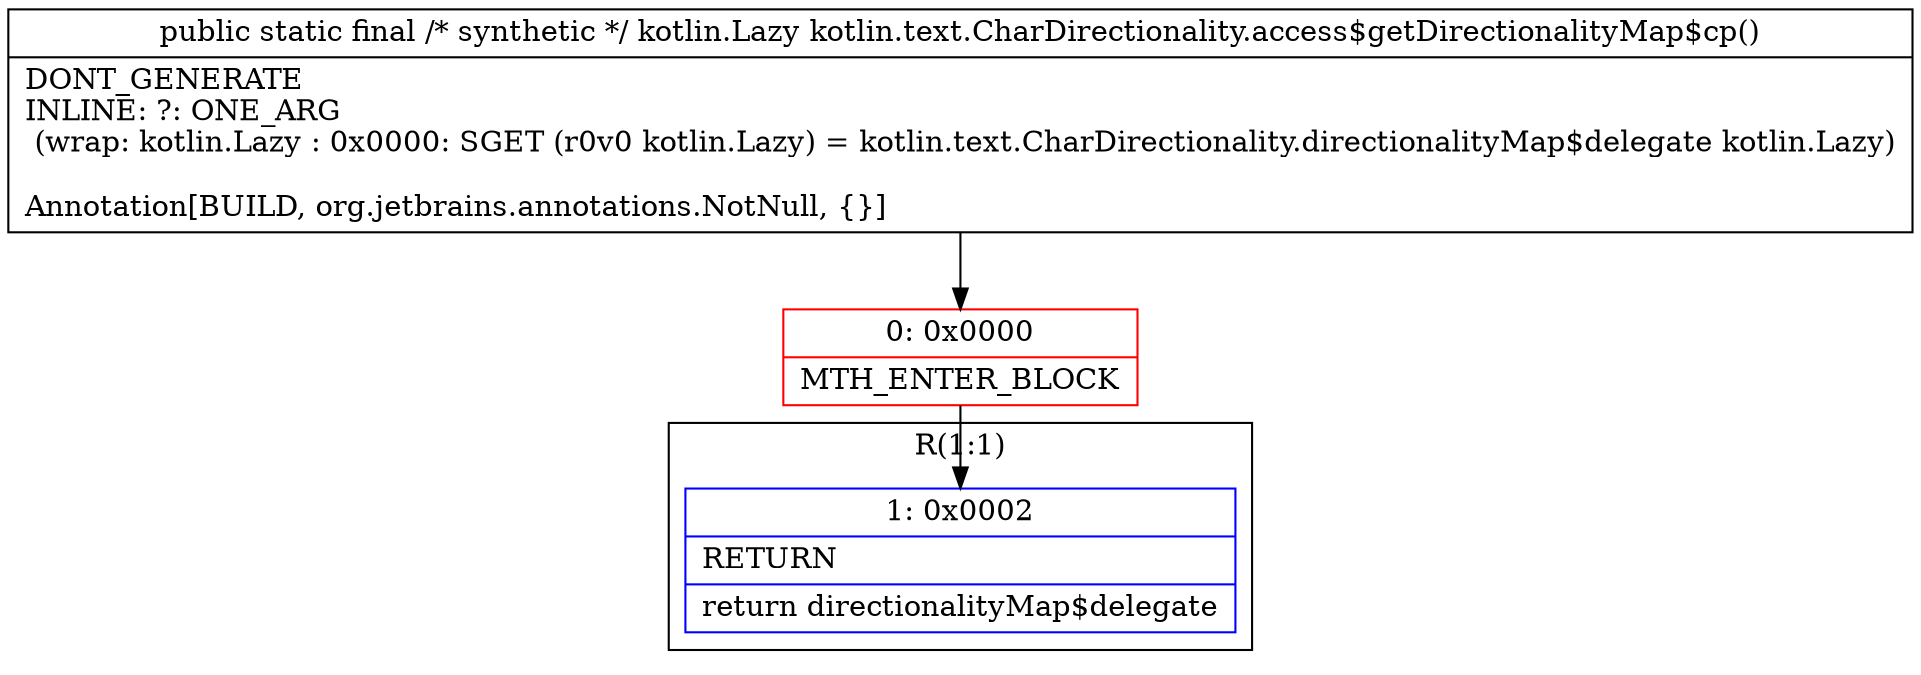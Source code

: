 digraph "CFG forkotlin.text.CharDirectionality.access$getDirectionalityMap$cp()Lkotlin\/Lazy;" {
subgraph cluster_Region_1355580473 {
label = "R(1:1)";
node [shape=record,color=blue];
Node_1 [shape=record,label="{1\:\ 0x0002|RETURN\l|return directionalityMap$delegate\l}"];
}
Node_0 [shape=record,color=red,label="{0\:\ 0x0000|MTH_ENTER_BLOCK\l}"];
MethodNode[shape=record,label="{public static final \/* synthetic *\/ kotlin.Lazy kotlin.text.CharDirectionality.access$getDirectionalityMap$cp()  | DONT_GENERATE\lINLINE: ?: ONE_ARG  \l  (wrap: kotlin.Lazy : 0x0000: SGET  (r0v0 kotlin.Lazy) =  kotlin.text.CharDirectionality.directionalityMap$delegate kotlin.Lazy)\l\lAnnotation[BUILD, org.jetbrains.annotations.NotNull, \{\}]\l}"];
MethodNode -> Node_0;
Node_0 -> Node_1;
}

